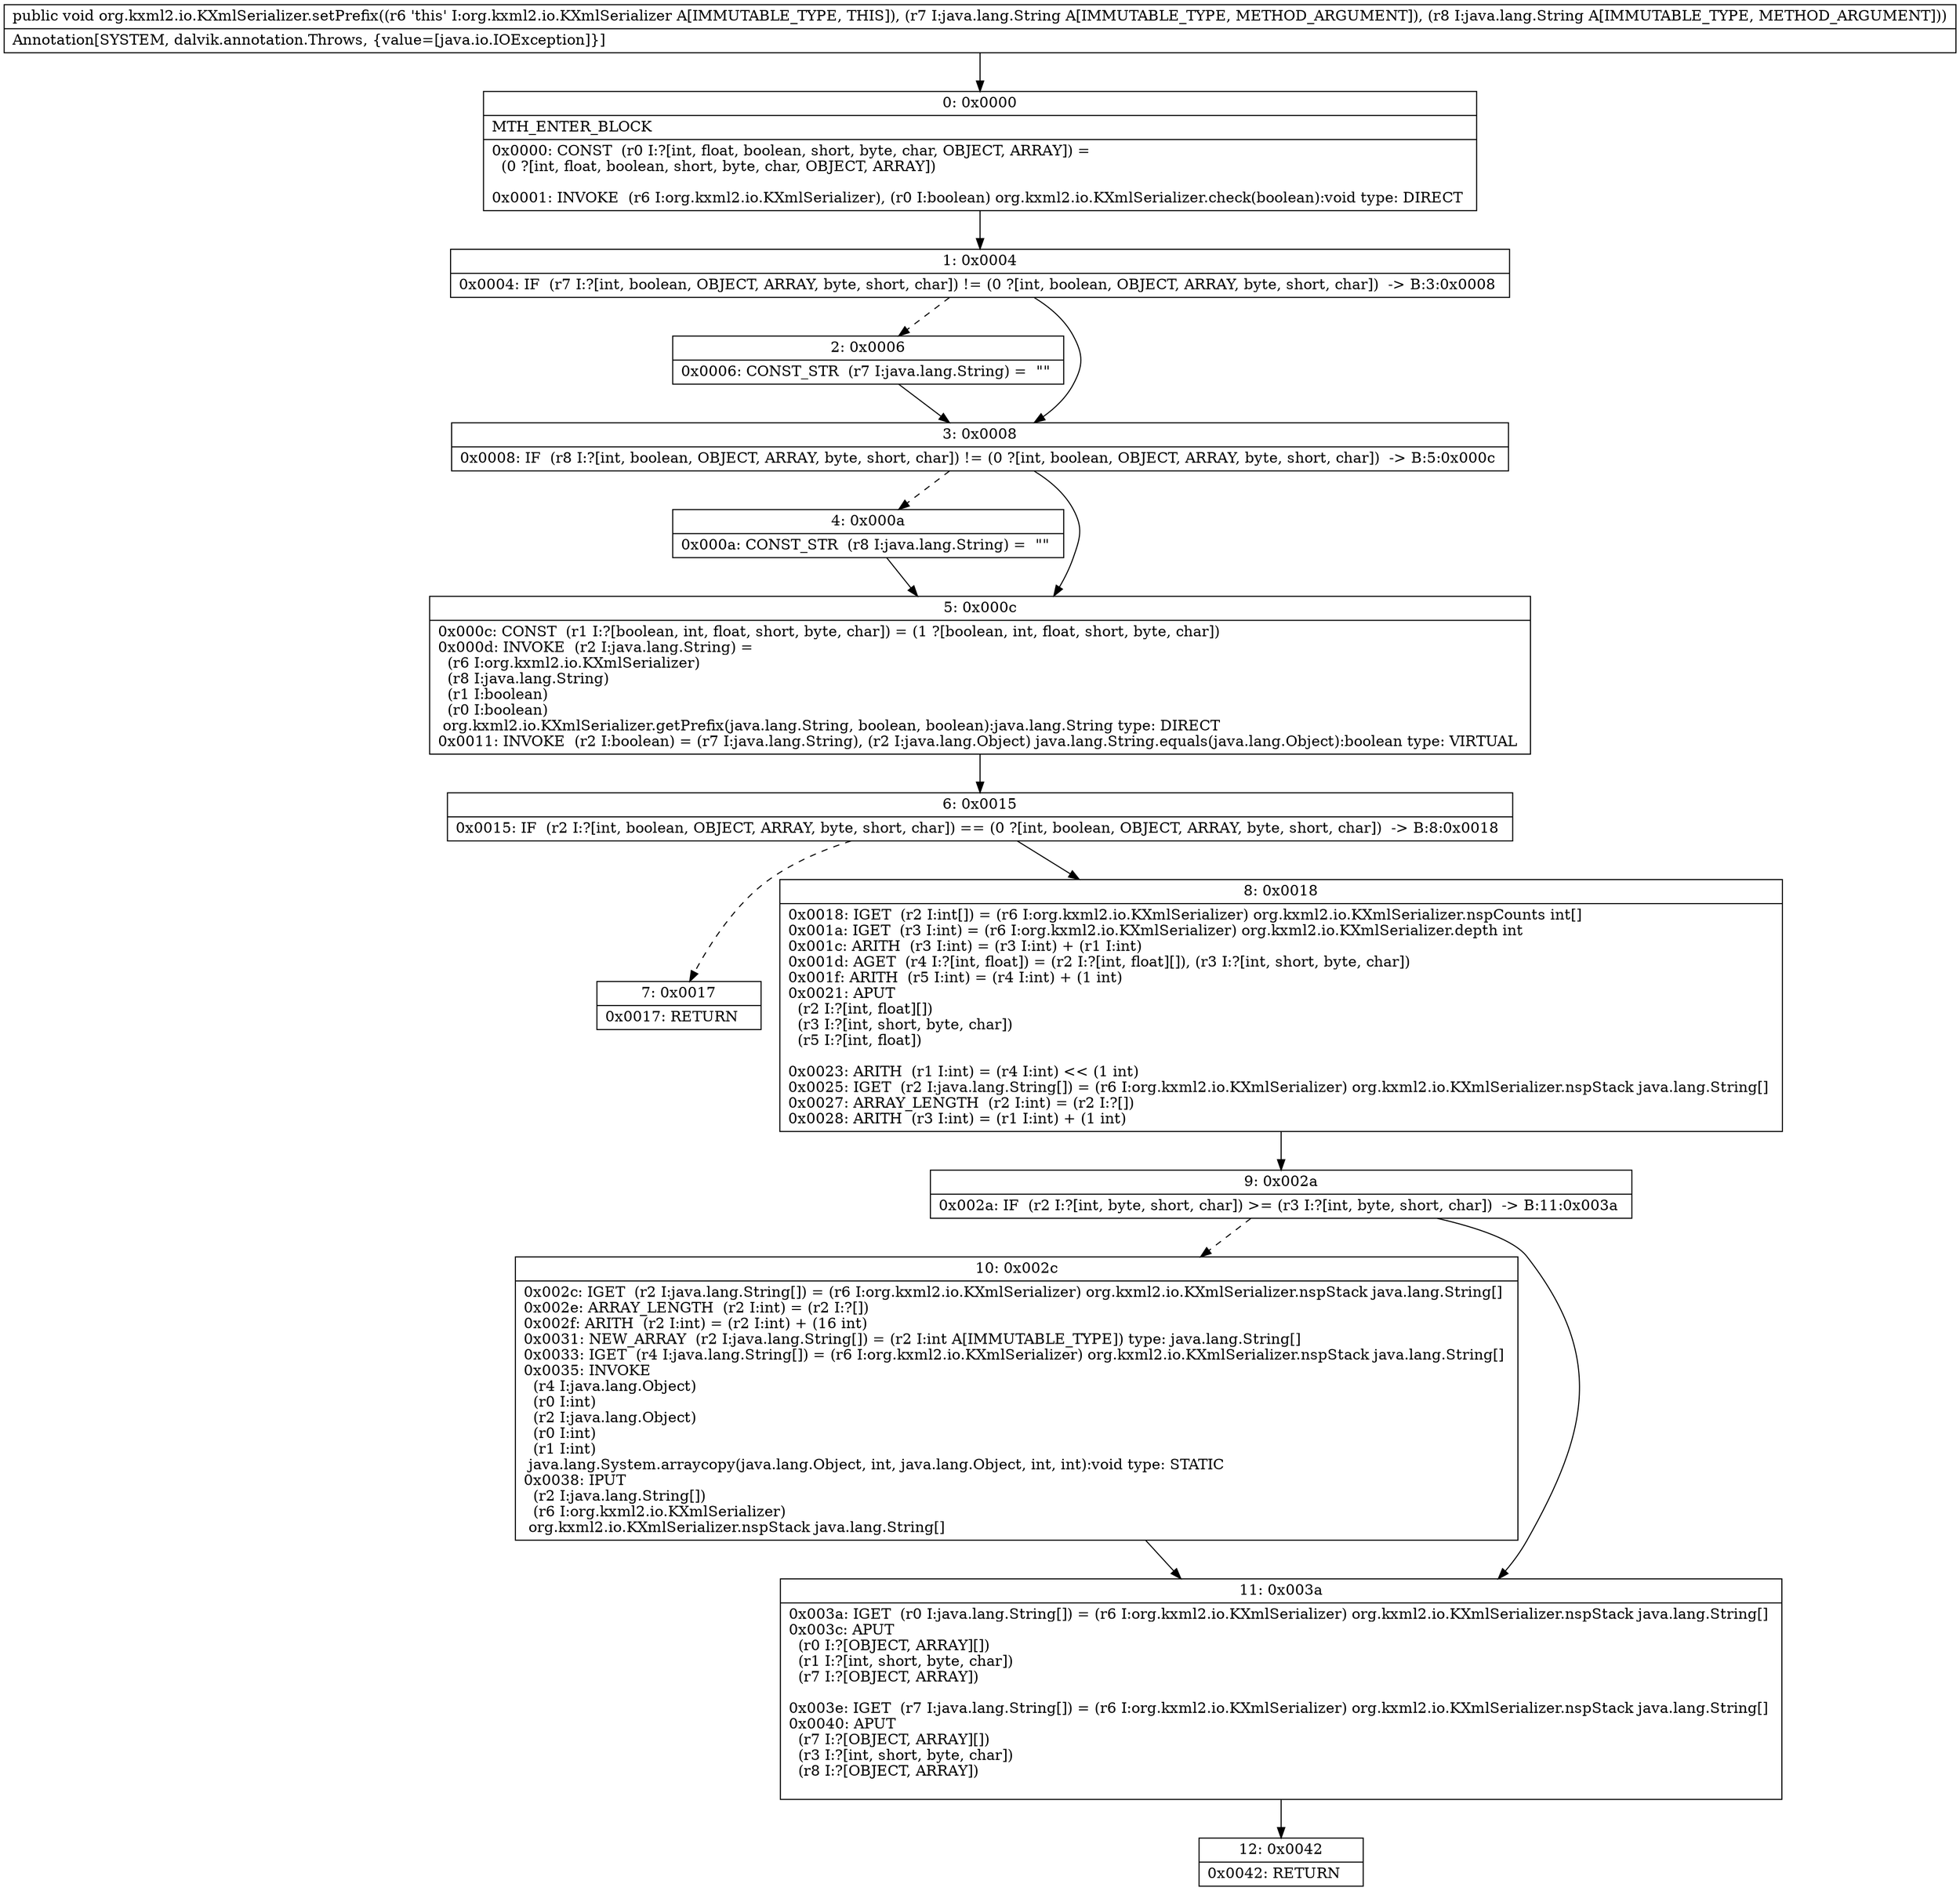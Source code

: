 digraph "CFG fororg.kxml2.io.KXmlSerializer.setPrefix(Ljava\/lang\/String;Ljava\/lang\/String;)V" {
Node_0 [shape=record,label="{0\:\ 0x0000|MTH_ENTER_BLOCK\l|0x0000: CONST  (r0 I:?[int, float, boolean, short, byte, char, OBJECT, ARRAY]) = \l  (0 ?[int, float, boolean, short, byte, char, OBJECT, ARRAY])\l \l0x0001: INVOKE  (r6 I:org.kxml2.io.KXmlSerializer), (r0 I:boolean) org.kxml2.io.KXmlSerializer.check(boolean):void type: DIRECT \l}"];
Node_1 [shape=record,label="{1\:\ 0x0004|0x0004: IF  (r7 I:?[int, boolean, OBJECT, ARRAY, byte, short, char]) != (0 ?[int, boolean, OBJECT, ARRAY, byte, short, char])  \-\> B:3:0x0008 \l}"];
Node_2 [shape=record,label="{2\:\ 0x0006|0x0006: CONST_STR  (r7 I:java.lang.String) =  \"\" \l}"];
Node_3 [shape=record,label="{3\:\ 0x0008|0x0008: IF  (r8 I:?[int, boolean, OBJECT, ARRAY, byte, short, char]) != (0 ?[int, boolean, OBJECT, ARRAY, byte, short, char])  \-\> B:5:0x000c \l}"];
Node_4 [shape=record,label="{4\:\ 0x000a|0x000a: CONST_STR  (r8 I:java.lang.String) =  \"\" \l}"];
Node_5 [shape=record,label="{5\:\ 0x000c|0x000c: CONST  (r1 I:?[boolean, int, float, short, byte, char]) = (1 ?[boolean, int, float, short, byte, char]) \l0x000d: INVOKE  (r2 I:java.lang.String) = \l  (r6 I:org.kxml2.io.KXmlSerializer)\l  (r8 I:java.lang.String)\l  (r1 I:boolean)\l  (r0 I:boolean)\l org.kxml2.io.KXmlSerializer.getPrefix(java.lang.String, boolean, boolean):java.lang.String type: DIRECT \l0x0011: INVOKE  (r2 I:boolean) = (r7 I:java.lang.String), (r2 I:java.lang.Object) java.lang.String.equals(java.lang.Object):boolean type: VIRTUAL \l}"];
Node_6 [shape=record,label="{6\:\ 0x0015|0x0015: IF  (r2 I:?[int, boolean, OBJECT, ARRAY, byte, short, char]) == (0 ?[int, boolean, OBJECT, ARRAY, byte, short, char])  \-\> B:8:0x0018 \l}"];
Node_7 [shape=record,label="{7\:\ 0x0017|0x0017: RETURN   \l}"];
Node_8 [shape=record,label="{8\:\ 0x0018|0x0018: IGET  (r2 I:int[]) = (r6 I:org.kxml2.io.KXmlSerializer) org.kxml2.io.KXmlSerializer.nspCounts int[] \l0x001a: IGET  (r3 I:int) = (r6 I:org.kxml2.io.KXmlSerializer) org.kxml2.io.KXmlSerializer.depth int \l0x001c: ARITH  (r3 I:int) = (r3 I:int) + (r1 I:int) \l0x001d: AGET  (r4 I:?[int, float]) = (r2 I:?[int, float][]), (r3 I:?[int, short, byte, char]) \l0x001f: ARITH  (r5 I:int) = (r4 I:int) + (1 int) \l0x0021: APUT  \l  (r2 I:?[int, float][])\l  (r3 I:?[int, short, byte, char])\l  (r5 I:?[int, float])\l \l0x0023: ARITH  (r1 I:int) = (r4 I:int) \<\< (1 int) \l0x0025: IGET  (r2 I:java.lang.String[]) = (r6 I:org.kxml2.io.KXmlSerializer) org.kxml2.io.KXmlSerializer.nspStack java.lang.String[] \l0x0027: ARRAY_LENGTH  (r2 I:int) = (r2 I:?[]) \l0x0028: ARITH  (r3 I:int) = (r1 I:int) + (1 int) \l}"];
Node_9 [shape=record,label="{9\:\ 0x002a|0x002a: IF  (r2 I:?[int, byte, short, char]) \>= (r3 I:?[int, byte, short, char])  \-\> B:11:0x003a \l}"];
Node_10 [shape=record,label="{10\:\ 0x002c|0x002c: IGET  (r2 I:java.lang.String[]) = (r6 I:org.kxml2.io.KXmlSerializer) org.kxml2.io.KXmlSerializer.nspStack java.lang.String[] \l0x002e: ARRAY_LENGTH  (r2 I:int) = (r2 I:?[]) \l0x002f: ARITH  (r2 I:int) = (r2 I:int) + (16 int) \l0x0031: NEW_ARRAY  (r2 I:java.lang.String[]) = (r2 I:int A[IMMUTABLE_TYPE]) type: java.lang.String[] \l0x0033: IGET  (r4 I:java.lang.String[]) = (r6 I:org.kxml2.io.KXmlSerializer) org.kxml2.io.KXmlSerializer.nspStack java.lang.String[] \l0x0035: INVOKE  \l  (r4 I:java.lang.Object)\l  (r0 I:int)\l  (r2 I:java.lang.Object)\l  (r0 I:int)\l  (r1 I:int)\l java.lang.System.arraycopy(java.lang.Object, int, java.lang.Object, int, int):void type: STATIC \l0x0038: IPUT  \l  (r2 I:java.lang.String[])\l  (r6 I:org.kxml2.io.KXmlSerializer)\l org.kxml2.io.KXmlSerializer.nspStack java.lang.String[] \l}"];
Node_11 [shape=record,label="{11\:\ 0x003a|0x003a: IGET  (r0 I:java.lang.String[]) = (r6 I:org.kxml2.io.KXmlSerializer) org.kxml2.io.KXmlSerializer.nspStack java.lang.String[] \l0x003c: APUT  \l  (r0 I:?[OBJECT, ARRAY][])\l  (r1 I:?[int, short, byte, char])\l  (r7 I:?[OBJECT, ARRAY])\l \l0x003e: IGET  (r7 I:java.lang.String[]) = (r6 I:org.kxml2.io.KXmlSerializer) org.kxml2.io.KXmlSerializer.nspStack java.lang.String[] \l0x0040: APUT  \l  (r7 I:?[OBJECT, ARRAY][])\l  (r3 I:?[int, short, byte, char])\l  (r8 I:?[OBJECT, ARRAY])\l \l}"];
Node_12 [shape=record,label="{12\:\ 0x0042|0x0042: RETURN   \l}"];
MethodNode[shape=record,label="{public void org.kxml2.io.KXmlSerializer.setPrefix((r6 'this' I:org.kxml2.io.KXmlSerializer A[IMMUTABLE_TYPE, THIS]), (r7 I:java.lang.String A[IMMUTABLE_TYPE, METHOD_ARGUMENT]), (r8 I:java.lang.String A[IMMUTABLE_TYPE, METHOD_ARGUMENT]))  | Annotation[SYSTEM, dalvik.annotation.Throws, \{value=[java.io.IOException]\}]\l}"];
MethodNode -> Node_0;
Node_0 -> Node_1;
Node_1 -> Node_2[style=dashed];
Node_1 -> Node_3;
Node_2 -> Node_3;
Node_3 -> Node_4[style=dashed];
Node_3 -> Node_5;
Node_4 -> Node_5;
Node_5 -> Node_6;
Node_6 -> Node_7[style=dashed];
Node_6 -> Node_8;
Node_8 -> Node_9;
Node_9 -> Node_10[style=dashed];
Node_9 -> Node_11;
Node_10 -> Node_11;
Node_11 -> Node_12;
}

